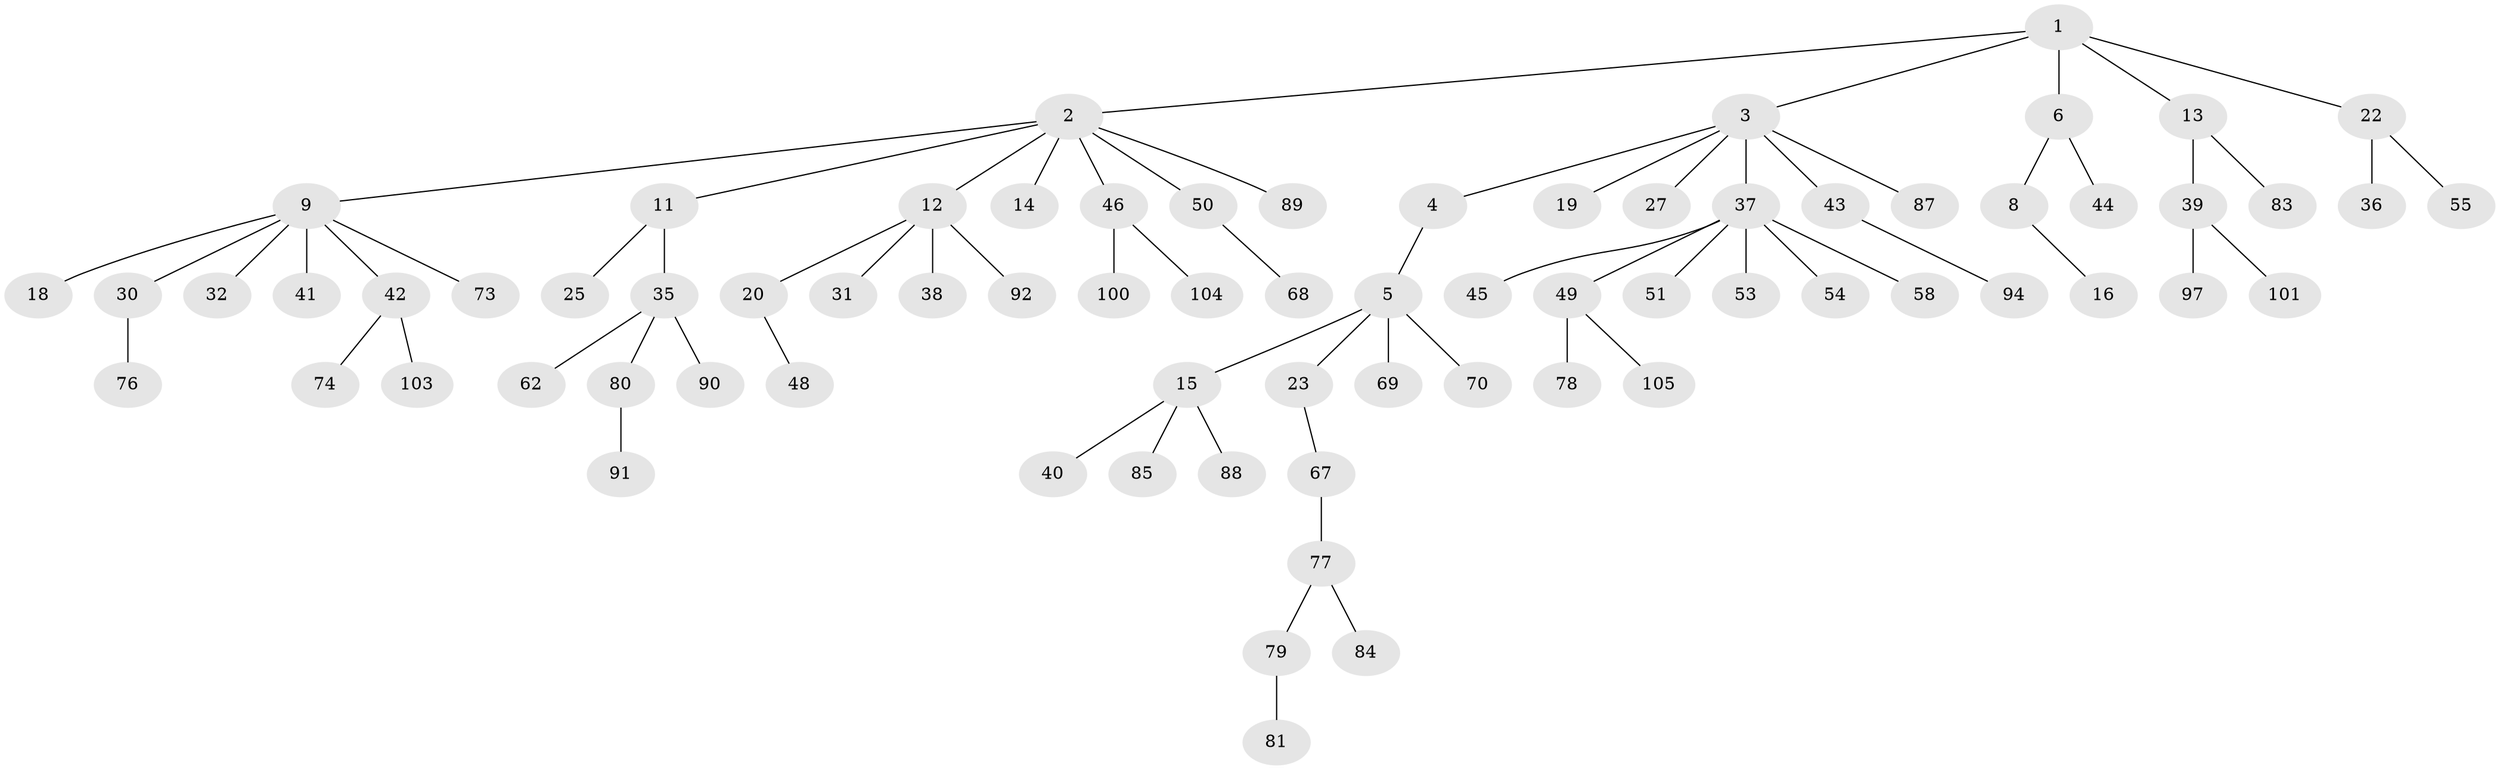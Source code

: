 // Generated by graph-tools (version 1.1) at 2025/52/02/27/25 19:52:11]
// undirected, 73 vertices, 72 edges
graph export_dot {
graph [start="1"]
  node [color=gray90,style=filled];
  1 [super="+21"];
  2 [super="+10"];
  3 [super="+7"];
  4 [super="+59"];
  5 [super="+66"];
  6 [super="+61"];
  8;
  9 [super="+26"];
  11 [super="+29"];
  12;
  13 [super="+17"];
  14;
  15 [super="+34"];
  16;
  18;
  19 [super="+28"];
  20 [super="+33"];
  22 [super="+24"];
  23;
  25 [super="+63"];
  27;
  30 [super="+56"];
  31;
  32 [super="+60"];
  35 [super="+71"];
  36;
  37 [super="+47"];
  38 [super="+75"];
  39 [super="+93"];
  40;
  41 [super="+57"];
  42 [super="+52"];
  43;
  44 [super="+86"];
  45;
  46;
  48 [super="+64"];
  49 [super="+65"];
  50 [super="+102"];
  51;
  53;
  54;
  55 [super="+96"];
  58;
  62;
  67 [super="+72"];
  68;
  69;
  70;
  73;
  74;
  76 [super="+82"];
  77 [super="+98"];
  78;
  79;
  80;
  81 [super="+95"];
  83;
  84;
  85;
  87;
  88 [super="+106"];
  89;
  90;
  91;
  92 [super="+99"];
  94;
  97;
  100;
  101;
  103;
  104;
  105;
  1 -- 2;
  1 -- 3;
  1 -- 6;
  1 -- 13;
  1 -- 22;
  2 -- 9;
  2 -- 14;
  2 -- 46;
  2 -- 50;
  2 -- 89;
  2 -- 11;
  2 -- 12;
  3 -- 4;
  3 -- 43;
  3 -- 87;
  3 -- 27;
  3 -- 19;
  3 -- 37;
  4 -- 5;
  5 -- 15;
  5 -- 23;
  5 -- 69;
  5 -- 70;
  6 -- 8;
  6 -- 44;
  8 -- 16;
  9 -- 18;
  9 -- 41;
  9 -- 42;
  9 -- 32;
  9 -- 73;
  9 -- 30;
  11 -- 25;
  11 -- 35;
  12 -- 20;
  12 -- 31;
  12 -- 38;
  12 -- 92;
  13 -- 39;
  13 -- 83;
  15 -- 40;
  15 -- 88;
  15 -- 85;
  20 -- 48;
  22 -- 36;
  22 -- 55;
  23 -- 67;
  30 -- 76;
  35 -- 62;
  35 -- 80;
  35 -- 90;
  37 -- 45;
  37 -- 49;
  37 -- 51;
  37 -- 53;
  37 -- 54;
  37 -- 58;
  39 -- 97;
  39 -- 101;
  42 -- 103;
  42 -- 74;
  43 -- 94;
  46 -- 100;
  46 -- 104;
  49 -- 105;
  49 -- 78;
  50 -- 68;
  67 -- 77;
  77 -- 79;
  77 -- 84;
  79 -- 81;
  80 -- 91;
}
